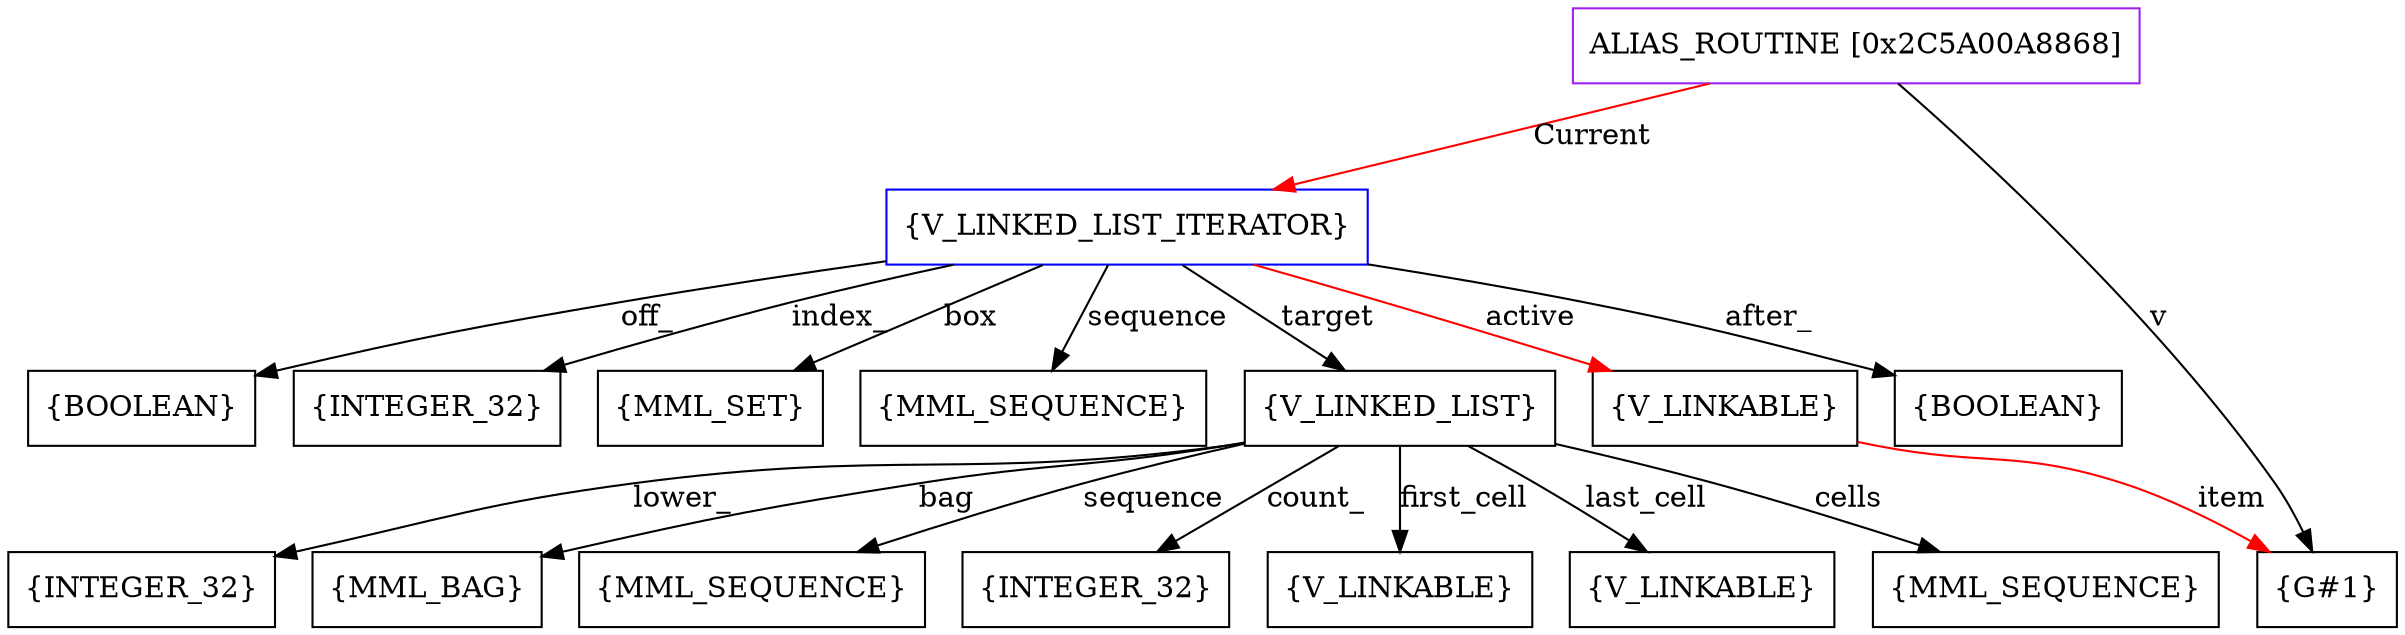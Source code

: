 digraph g {
	node [shape=box]
	b1[color=purple label=<ALIAS_ROUTINE [0x2C5A00A8868]>]
	b2[color=blue label=<{V_LINKED_LIST_ITERATOR}>]
	b3[label=<{BOOLEAN}>]
	b4[label=<{INTEGER_32}>]
	b5[label=<{MML_SET}>]
	b6[label=<{MML_SEQUENCE}>]
	b7[label=<{V_LINKED_LIST}>]
	b8[label=<{INTEGER_32}>]
	b9[label=<{MML_BAG}>]
	b10[label=<{MML_SEQUENCE}>]
	b11[label=<{INTEGER_32}>]
	b12[label=<{V_LINKABLE}>]
	b13[label=<{V_LINKABLE}>]
	b14[label=<{MML_SEQUENCE}>]
	b15[label=<{V_LINKABLE}>]
	b16[label=<{G#1}>]
	b17[label=<{BOOLEAN}>]
	b1->b2[color=red label=<Current>]
	b2->b3[label=<off_>]
	b2->b4[label=<index_>]
	b2->b5[label=<box>]
	b2->b6[label=<sequence>]
	b2->b7[label=<target>]
	b7->b8[label=<lower_>]
	b7->b9[label=<bag>]
	b7->b10[label=<sequence>]
	b7->b11[label=<count_>]
	b7->b12[label=<first_cell>]
	b7->b13[label=<last_cell>]
	b7->b14[label=<cells>]
	b2->b15[color=red label=<active>]
	b15->b16[color=red label=<item>]
	b2->b17[label=<after_>]
	b1->b16[label=<v>]
}
